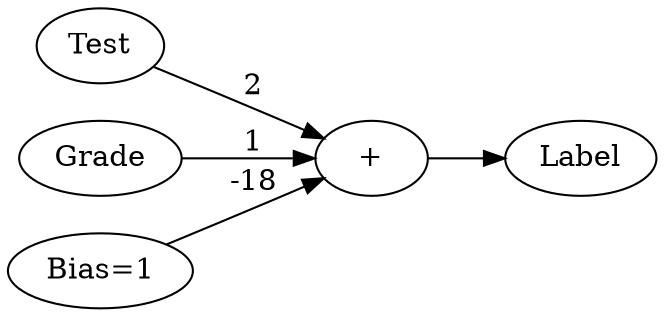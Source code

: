 // Perceptron 2
digraph {
	graph [rankdir=LR]
	a [label=Test]
	b [label=Grade]
	e [label="Bias=1"]
	c [label="+"]
	d [label=Label]
	a -> c [label=2]
	b -> c [label=1]
	e -> c [label=-18]
	c -> d
}
